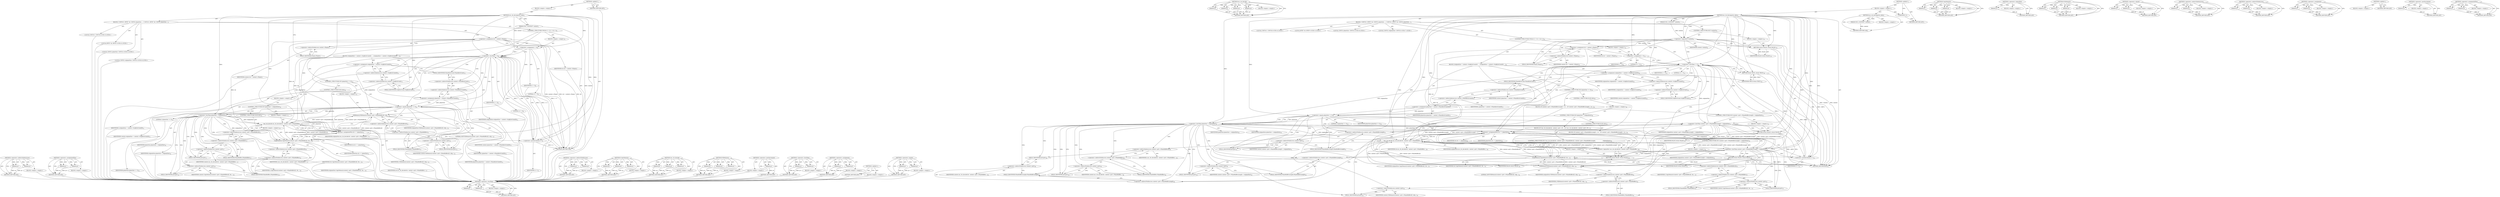 digraph "&lt;operator&gt;.assignmentPlus" {
vulnerable_136 [label=<(METHOD,&lt;operator&gt;.indirectIndexAccess)>];
vulnerable_137 [label=<(PARAM,p1)>];
vulnerable_138 [label=<(PARAM,p2)>];
vulnerable_139 [label=<(BLOCK,&lt;empty&gt;,&lt;empty&gt;)>];
vulnerable_140 [label=<(METHOD_RETURN,ANY)>];
vulnerable_164 [label=<(METHOD,&lt;operator&gt;.assignmentPlus)>];
vulnerable_165 [label=<(PARAM,p1)>];
vulnerable_166 [label=<(PARAM,p2)>];
vulnerable_167 [label=<(BLOCK,&lt;empty&gt;,&lt;empty&gt;)>];
vulnerable_168 [label=<(METHOD_RETURN,ANY)>];
vulnerable_6 [label=<(METHOD,&lt;global&gt;)<SUB>1</SUB>>];
vulnerable_7 [label=<(BLOCK,&lt;empty&gt;,&lt;empty&gt;)<SUB>1</SUB>>];
vulnerable_8 [label=<(METHOD,nsc_rle_decompress_data)<SUB>1</SUB>>];
vulnerable_9 [label=<(PARAM,NSC_CONTEXT* context)<SUB>1</SUB>>];
vulnerable_10 [label=<(BLOCK,{
 	UINT16 i;
 	BYTE* rle;
 	UINT32 planeSize;
...,{
 	UINT16 i;
 	BYTE* rle;
 	UINT32 planeSize;
...)<SUB>2</SUB>>];
vulnerable_11 [label="<(LOCAL,UINT16 i: UINT16)<SUB>3</SUB>>"];
vulnerable_12 [label="<(LOCAL,BYTE* rle: BYTE*)<SUB>4</SUB>>"];
vulnerable_13 [label="<(LOCAL,UINT32 planeSize: UINT32)<SUB>5</SUB>>"];
vulnerable_14 [label="<(LOCAL,UINT32 originalSize: UINT32)<SUB>6</SUB>>"];
vulnerable_15 [label=<(&lt;operator&gt;.assignment,rle = context-&gt;Planes)<SUB>7</SUB>>];
vulnerable_16 [label=<(IDENTIFIER,rle,rle = context-&gt;Planes)<SUB>7</SUB>>];
vulnerable_17 [label=<(&lt;operator&gt;.indirectFieldAccess,context-&gt;Planes)<SUB>7</SUB>>];
vulnerable_18 [label=<(IDENTIFIER,context,rle = context-&gt;Planes)<SUB>7</SUB>>];
vulnerable_19 [label=<(FIELD_IDENTIFIER,Planes,Planes)<SUB>7</SUB>>];
vulnerable_20 [label=<(CONTROL_STRUCTURE,FOR,for (i = 0;i &lt; 4;i++))<SUB>9</SUB>>];
vulnerable_21 [label=<(BLOCK,&lt;empty&gt;,&lt;empty&gt;)<SUB>9</SUB>>];
vulnerable_22 [label=<(&lt;operator&gt;.assignment,i = 0)<SUB>9</SUB>>];
vulnerable_23 [label=<(IDENTIFIER,i,i = 0)<SUB>9</SUB>>];
vulnerable_24 [label=<(LITERAL,0,i = 0)<SUB>9</SUB>>];
vulnerable_25 [label=<(&lt;operator&gt;.lessThan,i &lt; 4)<SUB>9</SUB>>];
vulnerable_26 [label=<(IDENTIFIER,i,i &lt; 4)<SUB>9</SUB>>];
vulnerable_27 [label=<(LITERAL,4,i &lt; 4)<SUB>9</SUB>>];
vulnerable_28 [label=<(&lt;operator&gt;.postIncrement,i++)<SUB>9</SUB>>];
vulnerable_29 [label=<(IDENTIFIER,i,i++)<SUB>9</SUB>>];
vulnerable_30 [label=<(BLOCK,{
		originalSize = context-&gt;OrgByteCount[i];
 	...,{
		originalSize = context-&gt;OrgByteCount[i];
 	...)<SUB>10</SUB>>];
vulnerable_31 [label=<(&lt;operator&gt;.assignment,originalSize = context-&gt;OrgByteCount[i])<SUB>11</SUB>>];
vulnerable_32 [label=<(IDENTIFIER,originalSize,originalSize = context-&gt;OrgByteCount[i])<SUB>11</SUB>>];
vulnerable_33 [label=<(&lt;operator&gt;.indirectIndexAccess,context-&gt;OrgByteCount[i])<SUB>11</SUB>>];
vulnerable_34 [label=<(&lt;operator&gt;.indirectFieldAccess,context-&gt;OrgByteCount)<SUB>11</SUB>>];
vulnerable_35 [label=<(IDENTIFIER,context,originalSize = context-&gt;OrgByteCount[i])<SUB>11</SUB>>];
vulnerable_36 [label=<(FIELD_IDENTIFIER,OrgByteCount,OrgByteCount)<SUB>11</SUB>>];
vulnerable_37 [label=<(IDENTIFIER,i,originalSize = context-&gt;OrgByteCount[i])<SUB>11</SUB>>];
vulnerable_38 [label=<(&lt;operator&gt;.assignment,planeSize = context-&gt;PlaneByteCount[i])<SUB>12</SUB>>];
vulnerable_39 [label=<(IDENTIFIER,planeSize,planeSize = context-&gt;PlaneByteCount[i])<SUB>12</SUB>>];
vulnerable_40 [label=<(&lt;operator&gt;.indirectIndexAccess,context-&gt;PlaneByteCount[i])<SUB>12</SUB>>];
vulnerable_41 [label=<(&lt;operator&gt;.indirectFieldAccess,context-&gt;PlaneByteCount)<SUB>12</SUB>>];
vulnerable_42 [label=<(IDENTIFIER,context,planeSize = context-&gt;PlaneByteCount[i])<SUB>12</SUB>>];
vulnerable_43 [label=<(FIELD_IDENTIFIER,PlaneByteCount,PlaneByteCount)<SUB>12</SUB>>];
vulnerable_44 [label=<(IDENTIFIER,i,planeSize = context-&gt;PlaneByteCount[i])<SUB>12</SUB>>];
vulnerable_45 [label=<(CONTROL_STRUCTURE,IF,if (planeSize == 0))<SUB>14</SUB>>];
vulnerable_46 [label=<(&lt;operator&gt;.equals,planeSize == 0)<SUB>14</SUB>>];
vulnerable_47 [label=<(IDENTIFIER,planeSize,planeSize == 0)<SUB>14</SUB>>];
vulnerable_48 [label=<(LITERAL,0,planeSize == 0)<SUB>14</SUB>>];
vulnerable_49 [label=<(BLOCK,&lt;empty&gt;,&lt;empty&gt;)<SUB>15</SUB>>];
vulnerable_50 [label=<(FillMemory,FillMemory(context-&gt;priv-&gt;PlaneBuffers[i], orig...)<SUB>15</SUB>>];
vulnerable_51 [label=<(&lt;operator&gt;.indirectIndexAccess,context-&gt;priv-&gt;PlaneBuffers[i])<SUB>15</SUB>>];
vulnerable_52 [label=<(&lt;operator&gt;.indirectFieldAccess,context-&gt;priv-&gt;PlaneBuffers)<SUB>15</SUB>>];
vulnerable_53 [label=<(&lt;operator&gt;.indirectFieldAccess,context-&gt;priv)<SUB>15</SUB>>];
vulnerable_54 [label=<(IDENTIFIER,context,FillMemory(context-&gt;priv-&gt;PlaneBuffers[i], orig...)<SUB>15</SUB>>];
vulnerable_55 [label=<(FIELD_IDENTIFIER,priv,priv)<SUB>15</SUB>>];
vulnerable_56 [label=<(FIELD_IDENTIFIER,PlaneBuffers,PlaneBuffers)<SUB>15</SUB>>];
vulnerable_57 [label=<(IDENTIFIER,i,FillMemory(context-&gt;priv-&gt;PlaneBuffers[i], orig...)<SUB>15</SUB>>];
vulnerable_58 [label=<(IDENTIFIER,originalSize,FillMemory(context-&gt;priv-&gt;PlaneBuffers[i], orig...)<SUB>15</SUB>>];
vulnerable_59 [label=<(LITERAL,0xFF,FillMemory(context-&gt;priv-&gt;PlaneBuffers[i], orig...)<SUB>15</SUB>>];
vulnerable_60 [label=<(CONTROL_STRUCTURE,ELSE,else)<SUB>16</SUB>>];
vulnerable_61 [label=<(BLOCK,&lt;empty&gt;,&lt;empty&gt;)<SUB>16</SUB>>];
vulnerable_62 [label=<(CONTROL_STRUCTURE,IF,if (planeSize &lt; originalSize))<SUB>16</SUB>>];
vulnerable_63 [label=<(&lt;operator&gt;.lessThan,planeSize &lt; originalSize)<SUB>16</SUB>>];
vulnerable_64 [label=<(IDENTIFIER,planeSize,planeSize &lt; originalSize)<SUB>16</SUB>>];
vulnerable_65 [label=<(IDENTIFIER,originalSize,planeSize &lt; originalSize)<SUB>16</SUB>>];
vulnerable_66 [label=<(BLOCK,&lt;empty&gt;,&lt;empty&gt;)<SUB>17</SUB>>];
vulnerable_67 [label=<(nsc_rle_decode,nsc_rle_decode(rle, context-&gt;priv-&gt;PlaneBuffers...)<SUB>17</SUB>>];
vulnerable_68 [label=<(IDENTIFIER,rle,nsc_rle_decode(rle, context-&gt;priv-&gt;PlaneBuffers...)<SUB>17</SUB>>];
vulnerable_69 [label=<(&lt;operator&gt;.indirectIndexAccess,context-&gt;priv-&gt;PlaneBuffers[i])<SUB>17</SUB>>];
vulnerable_70 [label=<(&lt;operator&gt;.indirectFieldAccess,context-&gt;priv-&gt;PlaneBuffers)<SUB>17</SUB>>];
vulnerable_71 [label=<(&lt;operator&gt;.indirectFieldAccess,context-&gt;priv)<SUB>17</SUB>>];
vulnerable_72 [label=<(IDENTIFIER,context,nsc_rle_decode(rle, context-&gt;priv-&gt;PlaneBuffers...)<SUB>17</SUB>>];
vulnerable_73 [label=<(FIELD_IDENTIFIER,priv,priv)<SUB>17</SUB>>];
vulnerable_74 [label=<(FIELD_IDENTIFIER,PlaneBuffers,PlaneBuffers)<SUB>17</SUB>>];
vulnerable_75 [label=<(IDENTIFIER,i,nsc_rle_decode(rle, context-&gt;priv-&gt;PlaneBuffers...)<SUB>17</SUB>>];
vulnerable_76 [label=<(IDENTIFIER,originalSize,nsc_rle_decode(rle, context-&gt;priv-&gt;PlaneBuffers...)<SUB>17</SUB>>];
vulnerable_77 [label=<(CONTROL_STRUCTURE,ELSE,else)<SUB>19</SUB>>];
vulnerable_78 [label=<(BLOCK,&lt;empty&gt;,&lt;empty&gt;)<SUB>19</SUB>>];
vulnerable_79 [label=<(CopyMemory,CopyMemory(context-&gt;priv-&gt;PlaneBuffers[i], rle,...)<SUB>19</SUB>>];
vulnerable_80 [label=<(&lt;operator&gt;.indirectIndexAccess,context-&gt;priv-&gt;PlaneBuffers[i])<SUB>19</SUB>>];
vulnerable_81 [label=<(&lt;operator&gt;.indirectFieldAccess,context-&gt;priv-&gt;PlaneBuffers)<SUB>19</SUB>>];
vulnerable_82 [label=<(&lt;operator&gt;.indirectFieldAccess,context-&gt;priv)<SUB>19</SUB>>];
vulnerable_83 [label=<(IDENTIFIER,context,CopyMemory(context-&gt;priv-&gt;PlaneBuffers[i], rle,...)<SUB>19</SUB>>];
vulnerable_84 [label=<(FIELD_IDENTIFIER,priv,priv)<SUB>19</SUB>>];
vulnerable_85 [label=<(FIELD_IDENTIFIER,PlaneBuffers,PlaneBuffers)<SUB>19</SUB>>];
vulnerable_86 [label=<(IDENTIFIER,i,CopyMemory(context-&gt;priv-&gt;PlaneBuffers[i], rle,...)<SUB>19</SUB>>];
vulnerable_87 [label=<(IDENTIFIER,rle,CopyMemory(context-&gt;priv-&gt;PlaneBuffers[i], rle,...)<SUB>19</SUB>>];
vulnerable_88 [label=<(IDENTIFIER,originalSize,CopyMemory(context-&gt;priv-&gt;PlaneBuffers[i], rle,...)<SUB>19</SUB>>];
vulnerable_89 [label=<(&lt;operator&gt;.assignmentPlus,rle += planeSize)<SUB>21</SUB>>];
vulnerable_90 [label=<(IDENTIFIER,rle,rle += planeSize)<SUB>21</SUB>>];
vulnerable_91 [label=<(IDENTIFIER,planeSize,rle += planeSize)<SUB>21</SUB>>];
vulnerable_92 [label=<(METHOD_RETURN,void)<SUB>1</SUB>>];
vulnerable_94 [label=<(METHOD_RETURN,ANY)<SUB>1</SUB>>];
vulnerable_122 [label=<(METHOD,&lt;operator&gt;.indirectFieldAccess)>];
vulnerable_123 [label=<(PARAM,p1)>];
vulnerable_124 [label=<(PARAM,p2)>];
vulnerable_125 [label=<(BLOCK,&lt;empty&gt;,&lt;empty&gt;)>];
vulnerable_126 [label=<(METHOD_RETURN,ANY)>];
vulnerable_158 [label=<(METHOD,CopyMemory)>];
vulnerable_159 [label=<(PARAM,p1)>];
vulnerable_160 [label=<(PARAM,p2)>];
vulnerable_161 [label=<(PARAM,p3)>];
vulnerable_162 [label=<(BLOCK,&lt;empty&gt;,&lt;empty&gt;)>];
vulnerable_163 [label=<(METHOD_RETURN,ANY)>];
vulnerable_152 [label=<(METHOD,nsc_rle_decode)>];
vulnerable_153 [label=<(PARAM,p1)>];
vulnerable_154 [label=<(PARAM,p2)>];
vulnerable_155 [label=<(PARAM,p3)>];
vulnerable_156 [label=<(BLOCK,&lt;empty&gt;,&lt;empty&gt;)>];
vulnerable_157 [label=<(METHOD_RETURN,ANY)>];
vulnerable_146 [label=<(METHOD,FillMemory)>];
vulnerable_147 [label=<(PARAM,p1)>];
vulnerable_148 [label=<(PARAM,p2)>];
vulnerable_149 [label=<(PARAM,p3)>];
vulnerable_150 [label=<(BLOCK,&lt;empty&gt;,&lt;empty&gt;)>];
vulnerable_151 [label=<(METHOD_RETURN,ANY)>];
vulnerable_132 [label=<(METHOD,&lt;operator&gt;.postIncrement)>];
vulnerable_133 [label=<(PARAM,p1)>];
vulnerable_134 [label=<(BLOCK,&lt;empty&gt;,&lt;empty&gt;)>];
vulnerable_135 [label=<(METHOD_RETURN,ANY)>];
vulnerable_127 [label=<(METHOD,&lt;operator&gt;.lessThan)>];
vulnerable_128 [label=<(PARAM,p1)>];
vulnerable_129 [label=<(PARAM,p2)>];
vulnerable_130 [label=<(BLOCK,&lt;empty&gt;,&lt;empty&gt;)>];
vulnerable_131 [label=<(METHOD_RETURN,ANY)>];
vulnerable_117 [label=<(METHOD,&lt;operator&gt;.assignment)>];
vulnerable_118 [label=<(PARAM,p1)>];
vulnerable_119 [label=<(PARAM,p2)>];
vulnerable_120 [label=<(BLOCK,&lt;empty&gt;,&lt;empty&gt;)>];
vulnerable_121 [label=<(METHOD_RETURN,ANY)>];
vulnerable_111 [label=<(METHOD,&lt;global&gt;)<SUB>1</SUB>>];
vulnerable_112 [label=<(BLOCK,&lt;empty&gt;,&lt;empty&gt;)>];
vulnerable_113 [label=<(METHOD_RETURN,ANY)>];
vulnerable_141 [label=<(METHOD,&lt;operator&gt;.equals)>];
vulnerable_142 [label=<(PARAM,p1)>];
vulnerable_143 [label=<(PARAM,p2)>];
vulnerable_144 [label=<(BLOCK,&lt;empty&gt;,&lt;empty&gt;)>];
vulnerable_145 [label=<(METHOD_RETURN,ANY)>];
fixed_179 [label=<(METHOD,&lt;operator&gt;.lessThan)>];
fixed_180 [label=<(PARAM,p1)>];
fixed_181 [label=<(PARAM,p2)>];
fixed_182 [label=<(BLOCK,&lt;empty&gt;,&lt;empty&gt;)>];
fixed_183 [label=<(METHOD_RETURN,ANY)>];
fixed_204 [label=<(METHOD,nsc_rle_decode)>];
fixed_205 [label=<(PARAM,p1)>];
fixed_206 [label=<(PARAM,p2)>];
fixed_207 [label=<(PARAM,p3)>];
fixed_208 [label=<(PARAM,p4)>];
fixed_209 [label=<(BLOCK,&lt;empty&gt;,&lt;empty&gt;)>];
fixed_210 [label=<(METHOD_RETURN,ANY)>];
fixed_6 [label=<(METHOD,&lt;global&gt;)<SUB>1</SUB>>];
fixed_7 [label=<(BLOCK,&lt;empty&gt;,&lt;empty&gt;)<SUB>1</SUB>>];
fixed_8 [label=<(METHOD,nsc_rle_decompress_data)<SUB>1</SUB>>];
fixed_9 [label=<(PARAM,NSC_CONTEXT* context)<SUB>1</SUB>>];
fixed_10 [label=<(BLOCK,&lt;empty&gt;,&lt;empty&gt;)>];
fixed_11 [label=<(METHOD_RETURN,void)<SUB>1</SUB>>];
fixed_13 [label=<(UNKNOWN,),))<SUB>1</SUB>>];
fixed_14 [label=<(METHOD,nsc_rle_decompress_data)<SUB>2</SUB>>];
fixed_15 [label=<(PARAM,NSC_CONTEXT* context)<SUB>2</SUB>>];
fixed_16 [label=<(BLOCK,{
 	UINT16 i;
 	BYTE* rle;
 	UINT32 planeSize;
...,{
 	UINT16 i;
 	BYTE* rle;
 	UINT32 planeSize;
...)<SUB>3</SUB>>];
fixed_17 [label="<(LOCAL,UINT16 i: UINT16)<SUB>4</SUB>>"];
fixed_18 [label="<(LOCAL,BYTE* rle: BYTE*)<SUB>5</SUB>>"];
fixed_19 [label="<(LOCAL,UINT32 planeSize: UINT32)<SUB>6</SUB>>"];
fixed_20 [label="<(LOCAL,UINT32 originalSize: UINT32)<SUB>7</SUB>>"];
fixed_21 [label=<(CONTROL_STRUCTURE,IF,if (!context))<SUB>9</SUB>>];
fixed_22 [label=<(&lt;operator&gt;.logicalNot,!context)<SUB>9</SUB>>];
fixed_23 [label=<(IDENTIFIER,context,!context)<SUB>9</SUB>>];
fixed_24 [label=<(BLOCK,&lt;empty&gt;,&lt;empty&gt;)<SUB>10</SUB>>];
fixed_25 [label=<(RETURN,return FALSE;,return FALSE;)<SUB>10</SUB>>];
fixed_26 [label=<(IDENTIFIER,FALSE,return FALSE;)<SUB>10</SUB>>];
fixed_27 [label=<(&lt;operator&gt;.assignment,rle = context-&gt;Planes)<SUB>12</SUB>>];
fixed_28 [label=<(IDENTIFIER,rle,rle = context-&gt;Planes)<SUB>12</SUB>>];
fixed_29 [label=<(&lt;operator&gt;.indirectFieldAccess,context-&gt;Planes)<SUB>12</SUB>>];
fixed_30 [label=<(IDENTIFIER,context,rle = context-&gt;Planes)<SUB>12</SUB>>];
fixed_31 [label=<(FIELD_IDENTIFIER,Planes,Planes)<SUB>12</SUB>>];
fixed_32 [label=<(CONTROL_STRUCTURE,FOR,for (i = 0;i &lt; 4;i++))<SUB>14</SUB>>];
fixed_33 [label=<(BLOCK,&lt;empty&gt;,&lt;empty&gt;)<SUB>14</SUB>>];
fixed_34 [label=<(&lt;operator&gt;.assignment,i = 0)<SUB>14</SUB>>];
fixed_35 [label=<(IDENTIFIER,i,i = 0)<SUB>14</SUB>>];
fixed_36 [label=<(LITERAL,0,i = 0)<SUB>14</SUB>>];
fixed_37 [label=<(&lt;operator&gt;.lessThan,i &lt; 4)<SUB>14</SUB>>];
fixed_38 [label=<(IDENTIFIER,i,i &lt; 4)<SUB>14</SUB>>];
fixed_39 [label=<(LITERAL,4,i &lt; 4)<SUB>14</SUB>>];
fixed_40 [label=<(&lt;operator&gt;.postIncrement,i++)<SUB>14</SUB>>];
fixed_41 [label=<(IDENTIFIER,i,i++)<SUB>14</SUB>>];
fixed_42 [label=<(BLOCK,{
		originalSize = context-&gt;OrgByteCount[i];
 	...,{
		originalSize = context-&gt;OrgByteCount[i];
 	...)<SUB>15</SUB>>];
fixed_43 [label=<(&lt;operator&gt;.assignment,originalSize = context-&gt;OrgByteCount[i])<SUB>16</SUB>>];
fixed_44 [label=<(IDENTIFIER,originalSize,originalSize = context-&gt;OrgByteCount[i])<SUB>16</SUB>>];
fixed_45 [label=<(&lt;operator&gt;.indirectIndexAccess,context-&gt;OrgByteCount[i])<SUB>16</SUB>>];
fixed_46 [label=<(&lt;operator&gt;.indirectFieldAccess,context-&gt;OrgByteCount)<SUB>16</SUB>>];
fixed_47 [label=<(IDENTIFIER,context,originalSize = context-&gt;OrgByteCount[i])<SUB>16</SUB>>];
fixed_48 [label=<(FIELD_IDENTIFIER,OrgByteCount,OrgByteCount)<SUB>16</SUB>>];
fixed_49 [label=<(IDENTIFIER,i,originalSize = context-&gt;OrgByteCount[i])<SUB>16</SUB>>];
fixed_50 [label=<(&lt;operator&gt;.assignment,planeSize = context-&gt;PlaneByteCount[i])<SUB>17</SUB>>];
fixed_51 [label=<(IDENTIFIER,planeSize,planeSize = context-&gt;PlaneByteCount[i])<SUB>17</SUB>>];
fixed_52 [label=<(&lt;operator&gt;.indirectIndexAccess,context-&gt;PlaneByteCount[i])<SUB>17</SUB>>];
fixed_53 [label=<(&lt;operator&gt;.indirectFieldAccess,context-&gt;PlaneByteCount)<SUB>17</SUB>>];
fixed_54 [label=<(IDENTIFIER,context,planeSize = context-&gt;PlaneByteCount[i])<SUB>17</SUB>>];
fixed_55 [label=<(FIELD_IDENTIFIER,PlaneByteCount,PlaneByteCount)<SUB>17</SUB>>];
fixed_56 [label=<(IDENTIFIER,i,planeSize = context-&gt;PlaneByteCount[i])<SUB>17</SUB>>];
fixed_57 [label=<(CONTROL_STRUCTURE,IF,if (planeSize == 0))<SUB>19</SUB>>];
fixed_58 [label=<(&lt;operator&gt;.equals,planeSize == 0)<SUB>19</SUB>>];
fixed_59 [label=<(IDENTIFIER,planeSize,planeSize == 0)<SUB>19</SUB>>];
fixed_60 [label=<(LITERAL,0,planeSize == 0)<SUB>19</SUB>>];
fixed_61 [label=<(BLOCK,{
			if (context-&gt;priv-&gt;PlaneBuffersLength &lt; or...,{
			if (context-&gt;priv-&gt;PlaneBuffersLength &lt; or...)<SUB>20</SUB>>];
fixed_62 [label=<(CONTROL_STRUCTURE,IF,if (context-&gt;priv-&gt;PlaneBuffersLength &lt; originalSize))<SUB>21</SUB>>];
fixed_63 [label=<(&lt;operator&gt;.lessThan,context-&gt;priv-&gt;PlaneBuffersLength &lt; originalSize)<SUB>21</SUB>>];
fixed_64 [label=<(&lt;operator&gt;.indirectFieldAccess,context-&gt;priv-&gt;PlaneBuffersLength)<SUB>21</SUB>>];
fixed_65 [label=<(&lt;operator&gt;.indirectFieldAccess,context-&gt;priv)<SUB>21</SUB>>];
fixed_66 [label=<(IDENTIFIER,context,context-&gt;priv-&gt;PlaneBuffersLength &lt; originalSize)<SUB>21</SUB>>];
fixed_67 [label=<(FIELD_IDENTIFIER,priv,priv)<SUB>21</SUB>>];
fixed_68 [label=<(FIELD_IDENTIFIER,PlaneBuffersLength,PlaneBuffersLength)<SUB>21</SUB>>];
fixed_69 [label=<(IDENTIFIER,originalSize,context-&gt;priv-&gt;PlaneBuffersLength &lt; originalSize)<SUB>21</SUB>>];
fixed_70 [label=<(BLOCK,&lt;empty&gt;,&lt;empty&gt;)<SUB>22</SUB>>];
fixed_71 [label=<(RETURN,return FALSE;,return FALSE;)<SUB>22</SUB>>];
fixed_72 [label=<(IDENTIFIER,FALSE,return FALSE;)<SUB>22</SUB>>];
fixed_73 [label=<(FillMemory,FillMemory(context-&gt;priv-&gt;PlaneBuffers[i], orig...)<SUB>24</SUB>>];
fixed_74 [label=<(&lt;operator&gt;.indirectIndexAccess,context-&gt;priv-&gt;PlaneBuffers[i])<SUB>24</SUB>>];
fixed_75 [label=<(&lt;operator&gt;.indirectFieldAccess,context-&gt;priv-&gt;PlaneBuffers)<SUB>24</SUB>>];
fixed_76 [label=<(&lt;operator&gt;.indirectFieldAccess,context-&gt;priv)<SUB>24</SUB>>];
fixed_77 [label=<(IDENTIFIER,context,FillMemory(context-&gt;priv-&gt;PlaneBuffers[i], orig...)<SUB>24</SUB>>];
fixed_78 [label=<(FIELD_IDENTIFIER,priv,priv)<SUB>24</SUB>>];
fixed_79 [label=<(FIELD_IDENTIFIER,PlaneBuffers,PlaneBuffers)<SUB>24</SUB>>];
fixed_80 [label=<(IDENTIFIER,i,FillMemory(context-&gt;priv-&gt;PlaneBuffers[i], orig...)<SUB>24</SUB>>];
fixed_81 [label=<(IDENTIFIER,originalSize,FillMemory(context-&gt;priv-&gt;PlaneBuffers[i], orig...)<SUB>24</SUB>>];
fixed_82 [label=<(LITERAL,0xFF,FillMemory(context-&gt;priv-&gt;PlaneBuffers[i], orig...)<SUB>24</SUB>>];
fixed_83 [label=<(CONTROL_STRUCTURE,ELSE,else)<SUB>26</SUB>>];
fixed_84 [label=<(BLOCK,&lt;empty&gt;,&lt;empty&gt;)<SUB>26</SUB>>];
fixed_85 [label=<(CONTROL_STRUCTURE,IF,if (planeSize &lt; originalSize))<SUB>26</SUB>>];
fixed_86 [label=<(&lt;operator&gt;.lessThan,planeSize &lt; originalSize)<SUB>26</SUB>>];
fixed_87 [label=<(IDENTIFIER,planeSize,planeSize &lt; originalSize)<SUB>26</SUB>>];
fixed_88 [label=<(IDENTIFIER,originalSize,planeSize &lt; originalSize)<SUB>26</SUB>>];
fixed_89 [label=<(BLOCK,{
			if (!nsc_rle_decode(rle, context-&gt;priv-&gt;Pl...,{
			if (!nsc_rle_decode(rle, context-&gt;priv-&gt;Pl...)<SUB>27</SUB>>];
fixed_90 [label=<(CONTROL_STRUCTURE,IF,if (!nsc_rle_decode(rle, context-&gt;priv-&gt;PlaneBuffers[i], context-&gt;priv-&gt;PlaneBuffersLength,
			                    originalSize)))<SUB>28</SUB>>];
fixed_91 [label=<(&lt;operator&gt;.logicalNot,!nsc_rle_decode(rle, context-&gt;priv-&gt;PlaneBuffer...)<SUB>28</SUB>>];
fixed_92 [label=<(nsc_rle_decode,nsc_rle_decode(rle, context-&gt;priv-&gt;PlaneBuffers...)<SUB>28</SUB>>];
fixed_93 [label=<(IDENTIFIER,rle,nsc_rle_decode(rle, context-&gt;priv-&gt;PlaneBuffers...)<SUB>28</SUB>>];
fixed_94 [label=<(&lt;operator&gt;.indirectIndexAccess,context-&gt;priv-&gt;PlaneBuffers[i])<SUB>28</SUB>>];
fixed_95 [label=<(&lt;operator&gt;.indirectFieldAccess,context-&gt;priv-&gt;PlaneBuffers)<SUB>28</SUB>>];
fixed_96 [label=<(&lt;operator&gt;.indirectFieldAccess,context-&gt;priv)<SUB>28</SUB>>];
fixed_97 [label=<(IDENTIFIER,context,nsc_rle_decode(rle, context-&gt;priv-&gt;PlaneBuffers...)<SUB>28</SUB>>];
fixed_98 [label=<(FIELD_IDENTIFIER,priv,priv)<SUB>28</SUB>>];
fixed_99 [label=<(FIELD_IDENTIFIER,PlaneBuffers,PlaneBuffers)<SUB>28</SUB>>];
fixed_100 [label=<(IDENTIFIER,i,nsc_rle_decode(rle, context-&gt;priv-&gt;PlaneBuffers...)<SUB>28</SUB>>];
fixed_101 [label=<(&lt;operator&gt;.indirectFieldAccess,context-&gt;priv-&gt;PlaneBuffersLength)<SUB>28</SUB>>];
fixed_102 [label=<(&lt;operator&gt;.indirectFieldAccess,context-&gt;priv)<SUB>28</SUB>>];
fixed_103 [label=<(IDENTIFIER,context,nsc_rle_decode(rle, context-&gt;priv-&gt;PlaneBuffers...)<SUB>28</SUB>>];
fixed_104 [label=<(FIELD_IDENTIFIER,priv,priv)<SUB>28</SUB>>];
fixed_105 [label=<(FIELD_IDENTIFIER,PlaneBuffersLength,PlaneBuffersLength)<SUB>28</SUB>>];
fixed_106 [label=<(IDENTIFIER,originalSize,nsc_rle_decode(rle, context-&gt;priv-&gt;PlaneBuffers...)<SUB>29</SUB>>];
fixed_107 [label=<(BLOCK,&lt;empty&gt;,&lt;empty&gt;)<SUB>30</SUB>>];
fixed_108 [label=<(RETURN,return FALSE;,return FALSE;)<SUB>30</SUB>>];
fixed_109 [label=<(IDENTIFIER,FALSE,return FALSE;)<SUB>30</SUB>>];
fixed_110 [label=<(CONTROL_STRUCTURE,ELSE,else)<SUB>33</SUB>>];
fixed_111 [label=<(BLOCK,{
			if (context-&gt;priv-&gt;PlaneBuffersLength &lt; or...,{
			if (context-&gt;priv-&gt;PlaneBuffersLength &lt; or...)<SUB>33</SUB>>];
fixed_112 [label=<(CONTROL_STRUCTURE,IF,if (context-&gt;priv-&gt;PlaneBuffersLength &lt; originalSize))<SUB>34</SUB>>];
fixed_113 [label=<(&lt;operator&gt;.lessThan,context-&gt;priv-&gt;PlaneBuffersLength &lt; originalSize)<SUB>34</SUB>>];
fixed_114 [label=<(&lt;operator&gt;.indirectFieldAccess,context-&gt;priv-&gt;PlaneBuffersLength)<SUB>34</SUB>>];
fixed_115 [label=<(&lt;operator&gt;.indirectFieldAccess,context-&gt;priv)<SUB>34</SUB>>];
fixed_116 [label=<(IDENTIFIER,context,context-&gt;priv-&gt;PlaneBuffersLength &lt; originalSize)<SUB>34</SUB>>];
fixed_117 [label=<(FIELD_IDENTIFIER,priv,priv)<SUB>34</SUB>>];
fixed_118 [label=<(FIELD_IDENTIFIER,PlaneBuffersLength,PlaneBuffersLength)<SUB>34</SUB>>];
fixed_119 [label=<(IDENTIFIER,originalSize,context-&gt;priv-&gt;PlaneBuffersLength &lt; originalSize)<SUB>34</SUB>>];
fixed_120 [label=<(BLOCK,&lt;empty&gt;,&lt;empty&gt;)<SUB>35</SUB>>];
fixed_121 [label=<(RETURN,return FALSE;,return FALSE;)<SUB>35</SUB>>];
fixed_122 [label=<(IDENTIFIER,FALSE,return FALSE;)<SUB>35</SUB>>];
fixed_123 [label=<(CopyMemory,CopyMemory(context-&gt;priv-&gt;PlaneBuffers[i], rle,...)<SUB>37</SUB>>];
fixed_124 [label=<(&lt;operator&gt;.indirectIndexAccess,context-&gt;priv-&gt;PlaneBuffers[i])<SUB>37</SUB>>];
fixed_125 [label=<(&lt;operator&gt;.indirectFieldAccess,context-&gt;priv-&gt;PlaneBuffers)<SUB>37</SUB>>];
fixed_126 [label=<(&lt;operator&gt;.indirectFieldAccess,context-&gt;priv)<SUB>37</SUB>>];
fixed_127 [label=<(IDENTIFIER,context,CopyMemory(context-&gt;priv-&gt;PlaneBuffers[i], rle,...)<SUB>37</SUB>>];
fixed_128 [label=<(FIELD_IDENTIFIER,priv,priv)<SUB>37</SUB>>];
fixed_129 [label=<(FIELD_IDENTIFIER,PlaneBuffers,PlaneBuffers)<SUB>37</SUB>>];
fixed_130 [label=<(IDENTIFIER,i,CopyMemory(context-&gt;priv-&gt;PlaneBuffers[i], rle,...)<SUB>37</SUB>>];
fixed_131 [label=<(IDENTIFIER,rle,CopyMemory(context-&gt;priv-&gt;PlaneBuffers[i], rle,...)<SUB>37</SUB>>];
fixed_132 [label=<(IDENTIFIER,originalSize,CopyMemory(context-&gt;priv-&gt;PlaneBuffers[i], rle,...)<SUB>37</SUB>>];
fixed_133 [label=<(&lt;operator&gt;.assignmentPlus,rle += planeSize)<SUB>40</SUB>>];
fixed_134 [label=<(IDENTIFIER,rle,rle += planeSize)<SUB>40</SUB>>];
fixed_135 [label=<(IDENTIFIER,planeSize,rle += planeSize)<SUB>40</SUB>>];
fixed_136 [label=<(RETURN,return TRUE;,return TRUE;)<SUB>43</SUB>>];
fixed_137 [label=<(IDENTIFIER,TRUE,return TRUE;)<SUB>43</SUB>>];
fixed_138 [label=<(METHOD_RETURN,BOOL)<SUB>2</SUB>>];
fixed_140 [label=<(METHOD_RETURN,ANY)<SUB>1</SUB>>];
fixed_211 [label=<(METHOD,CopyMemory)>];
fixed_212 [label=<(PARAM,p1)>];
fixed_213 [label=<(PARAM,p2)>];
fixed_214 [label=<(PARAM,p3)>];
fixed_215 [label=<(BLOCK,&lt;empty&gt;,&lt;empty&gt;)>];
fixed_216 [label=<(METHOD_RETURN,ANY)>];
fixed_165 [label=<(METHOD,&lt;operator&gt;.logicalNot)>];
fixed_166 [label=<(PARAM,p1)>];
fixed_167 [label=<(BLOCK,&lt;empty&gt;,&lt;empty&gt;)>];
fixed_168 [label=<(METHOD_RETURN,ANY)>];
fixed_198 [label=<(METHOD,FillMemory)>];
fixed_199 [label=<(PARAM,p1)>];
fixed_200 [label=<(PARAM,p2)>];
fixed_201 [label=<(PARAM,p3)>];
fixed_202 [label=<(BLOCK,&lt;empty&gt;,&lt;empty&gt;)>];
fixed_203 [label=<(METHOD_RETURN,ANY)>];
fixed_193 [label=<(METHOD,&lt;operator&gt;.equals)>];
fixed_194 [label=<(PARAM,p1)>];
fixed_195 [label=<(PARAM,p2)>];
fixed_196 [label=<(BLOCK,&lt;empty&gt;,&lt;empty&gt;)>];
fixed_197 [label=<(METHOD_RETURN,ANY)>];
fixed_188 [label=<(METHOD,&lt;operator&gt;.indirectIndexAccess)>];
fixed_189 [label=<(PARAM,p1)>];
fixed_190 [label=<(PARAM,p2)>];
fixed_191 [label=<(BLOCK,&lt;empty&gt;,&lt;empty&gt;)>];
fixed_192 [label=<(METHOD_RETURN,ANY)>];
fixed_174 [label=<(METHOD,&lt;operator&gt;.indirectFieldAccess)>];
fixed_175 [label=<(PARAM,p1)>];
fixed_176 [label=<(PARAM,p2)>];
fixed_177 [label=<(BLOCK,&lt;empty&gt;,&lt;empty&gt;)>];
fixed_178 [label=<(METHOD_RETURN,ANY)>];
fixed_169 [label=<(METHOD,&lt;operator&gt;.assignment)>];
fixed_170 [label=<(PARAM,p1)>];
fixed_171 [label=<(PARAM,p2)>];
fixed_172 [label=<(BLOCK,&lt;empty&gt;,&lt;empty&gt;)>];
fixed_173 [label=<(METHOD_RETURN,ANY)>];
fixed_159 [label=<(METHOD,&lt;global&gt;)<SUB>1</SUB>>];
fixed_160 [label=<(BLOCK,&lt;empty&gt;,&lt;empty&gt;)>];
fixed_161 [label=<(METHOD_RETURN,ANY)>];
fixed_184 [label=<(METHOD,&lt;operator&gt;.postIncrement)>];
fixed_185 [label=<(PARAM,p1)>];
fixed_186 [label=<(BLOCK,&lt;empty&gt;,&lt;empty&gt;)>];
fixed_187 [label=<(METHOD_RETURN,ANY)>];
fixed_217 [label=<(METHOD,&lt;operator&gt;.assignmentPlus)>];
fixed_218 [label=<(PARAM,p1)>];
fixed_219 [label=<(PARAM,p2)>];
fixed_220 [label=<(BLOCK,&lt;empty&gt;,&lt;empty&gt;)>];
fixed_221 [label=<(METHOD_RETURN,ANY)>];
vulnerable_136 -> vulnerable_137  [key=0, label="AST: "];
vulnerable_136 -> vulnerable_137  [key=1, label="DDG: "];
vulnerable_136 -> vulnerable_139  [key=0, label="AST: "];
vulnerable_136 -> vulnerable_138  [key=0, label="AST: "];
vulnerable_136 -> vulnerable_138  [key=1, label="DDG: "];
vulnerable_136 -> vulnerable_140  [key=0, label="AST: "];
vulnerable_136 -> vulnerable_140  [key=1, label="CFG: "];
vulnerable_137 -> vulnerable_140  [key=0, label="DDG: p1"];
vulnerable_138 -> vulnerable_140  [key=0, label="DDG: p2"];
vulnerable_139 -> fixed_179  [key=0];
vulnerable_140 -> fixed_179  [key=0];
vulnerable_164 -> vulnerable_165  [key=0, label="AST: "];
vulnerable_164 -> vulnerable_165  [key=1, label="DDG: "];
vulnerable_164 -> vulnerable_167  [key=0, label="AST: "];
vulnerable_164 -> vulnerable_166  [key=0, label="AST: "];
vulnerable_164 -> vulnerable_166  [key=1, label="DDG: "];
vulnerable_164 -> vulnerable_168  [key=0, label="AST: "];
vulnerable_164 -> vulnerable_168  [key=1, label="CFG: "];
vulnerable_165 -> vulnerable_168  [key=0, label="DDG: p1"];
vulnerable_166 -> vulnerable_168  [key=0, label="DDG: p2"];
vulnerable_167 -> fixed_179  [key=0];
vulnerable_168 -> fixed_179  [key=0];
vulnerable_6 -> vulnerable_7  [key=0, label="AST: "];
vulnerable_6 -> vulnerable_94  [key=0, label="AST: "];
vulnerable_6 -> vulnerable_94  [key=1, label="CFG: "];
vulnerable_7 -> vulnerable_8  [key=0, label="AST: "];
vulnerable_8 -> vulnerable_9  [key=0, label="AST: "];
vulnerable_8 -> vulnerable_9  [key=1, label="DDG: "];
vulnerable_8 -> vulnerable_10  [key=0, label="AST: "];
vulnerable_8 -> vulnerable_92  [key=0, label="AST: "];
vulnerable_8 -> vulnerable_19  [key=0, label="CFG: "];
vulnerable_8 -> vulnerable_22  [key=0, label="DDG: "];
vulnerable_8 -> vulnerable_25  [key=0, label="DDG: "];
vulnerable_8 -> vulnerable_28  [key=0, label="DDG: "];
vulnerable_8 -> vulnerable_89  [key=0, label="DDG: "];
vulnerable_8 -> vulnerable_46  [key=0, label="DDG: "];
vulnerable_8 -> vulnerable_50  [key=0, label="DDG: "];
vulnerable_8 -> vulnerable_63  [key=0, label="DDG: "];
vulnerable_8 -> vulnerable_67  [key=0, label="DDG: "];
vulnerable_8 -> vulnerable_79  [key=0, label="DDG: "];
vulnerable_9 -> vulnerable_92  [key=0, label="DDG: context"];
vulnerable_9 -> vulnerable_15  [key=0, label="DDG: context"];
vulnerable_10 -> vulnerable_11  [key=0, label="AST: "];
vulnerable_10 -> vulnerable_12  [key=0, label="AST: "];
vulnerable_10 -> vulnerable_13  [key=0, label="AST: "];
vulnerable_10 -> vulnerable_14  [key=0, label="AST: "];
vulnerable_10 -> vulnerable_15  [key=0, label="AST: "];
vulnerable_10 -> vulnerable_20  [key=0, label="AST: "];
vulnerable_11 -> fixed_179  [key=0];
vulnerable_12 -> fixed_179  [key=0];
vulnerable_13 -> fixed_179  [key=0];
vulnerable_14 -> fixed_179  [key=0];
vulnerable_15 -> vulnerable_16  [key=0, label="AST: "];
vulnerable_15 -> vulnerable_17  [key=0, label="AST: "];
vulnerable_15 -> vulnerable_22  [key=0, label="CFG: "];
vulnerable_15 -> vulnerable_92  [key=0, label="DDG: rle"];
vulnerable_15 -> vulnerable_92  [key=1, label="DDG: context-&gt;Planes"];
vulnerable_15 -> vulnerable_92  [key=2, label="DDG: rle = context-&gt;Planes"];
vulnerable_15 -> vulnerable_89  [key=0, label="DDG: rle"];
vulnerable_15 -> vulnerable_67  [key=0, label="DDG: rle"];
vulnerable_15 -> vulnerable_79  [key=0, label="DDG: rle"];
vulnerable_16 -> fixed_179  [key=0];
vulnerable_17 -> vulnerable_18  [key=0, label="AST: "];
vulnerable_17 -> vulnerable_19  [key=0, label="AST: "];
vulnerable_17 -> vulnerable_15  [key=0, label="CFG: "];
vulnerable_18 -> fixed_179  [key=0];
vulnerable_19 -> vulnerable_17  [key=0, label="CFG: "];
vulnerable_20 -> vulnerable_21  [key=0, label="AST: "];
vulnerable_20 -> vulnerable_25  [key=0, label="AST: "];
vulnerable_20 -> vulnerable_28  [key=0, label="AST: "];
vulnerable_20 -> vulnerable_30  [key=0, label="AST: "];
vulnerable_21 -> vulnerable_22  [key=0, label="AST: "];
vulnerable_22 -> vulnerable_23  [key=0, label="AST: "];
vulnerable_22 -> vulnerable_24  [key=0, label="AST: "];
vulnerable_22 -> vulnerable_25  [key=0, label="CFG: "];
vulnerable_22 -> vulnerable_25  [key=1, label="DDG: i"];
vulnerable_22 -> vulnerable_92  [key=0, label="DDG: i = 0"];
vulnerable_23 -> fixed_179  [key=0];
vulnerable_24 -> fixed_179  [key=0];
vulnerable_25 -> vulnerable_26  [key=0, label="AST: "];
vulnerable_25 -> vulnerable_27  [key=0, label="AST: "];
vulnerable_25 -> vulnerable_92  [key=0, label="CFG: "];
vulnerable_25 -> vulnerable_92  [key=1, label="DDG: i"];
vulnerable_25 -> vulnerable_92  [key=2, label="DDG: i &lt; 4"];
vulnerable_25 -> vulnerable_36  [key=0, label="CFG: "];
vulnerable_25 -> vulnerable_36  [key=1, label="CDG: "];
vulnerable_25 -> vulnerable_28  [key=0, label="DDG: i"];
vulnerable_25 -> vulnerable_28  [key=1, label="CDG: "];
vulnerable_25 -> vulnerable_34  [key=0, label="CDG: "];
vulnerable_25 -> vulnerable_89  [key=0, label="CDG: "];
vulnerable_25 -> vulnerable_46  [key=0, label="CDG: "];
vulnerable_25 -> vulnerable_38  [key=0, label="CDG: "];
vulnerable_25 -> vulnerable_25  [key=0, label="CDG: "];
vulnerable_25 -> vulnerable_40  [key=0, label="CDG: "];
vulnerable_25 -> vulnerable_43  [key=0, label="CDG: "];
vulnerable_25 -> vulnerable_33  [key=0, label="CDG: "];
vulnerable_25 -> vulnerable_41  [key=0, label="CDG: "];
vulnerable_25 -> vulnerable_31  [key=0, label="CDG: "];
vulnerable_26 -> fixed_179  [key=0];
vulnerable_27 -> fixed_179  [key=0];
vulnerable_28 -> vulnerable_29  [key=0, label="AST: "];
vulnerable_28 -> vulnerable_25  [key=0, label="CFG: "];
vulnerable_28 -> vulnerable_25  [key=1, label="DDG: i"];
vulnerable_28 -> vulnerable_92  [key=0, label="DDG: i++"];
vulnerable_29 -> fixed_179  [key=0];
vulnerable_30 -> vulnerable_31  [key=0, label="AST: "];
vulnerable_30 -> vulnerable_38  [key=0, label="AST: "];
vulnerable_30 -> vulnerable_45  [key=0, label="AST: "];
vulnerable_30 -> vulnerable_89  [key=0, label="AST: "];
vulnerable_31 -> vulnerable_32  [key=0, label="AST: "];
vulnerable_31 -> vulnerable_33  [key=0, label="AST: "];
vulnerable_31 -> vulnerable_43  [key=0, label="CFG: "];
vulnerable_31 -> vulnerable_50  [key=0, label="DDG: originalSize"];
vulnerable_31 -> vulnerable_63  [key=0, label="DDG: originalSize"];
vulnerable_32 -> fixed_179  [key=0];
vulnerable_33 -> vulnerable_34  [key=0, label="AST: "];
vulnerable_33 -> vulnerable_37  [key=0, label="AST: "];
vulnerable_33 -> vulnerable_31  [key=0, label="CFG: "];
vulnerable_34 -> vulnerable_35  [key=0, label="AST: "];
vulnerable_34 -> vulnerable_36  [key=0, label="AST: "];
vulnerable_34 -> vulnerable_33  [key=0, label="CFG: "];
vulnerable_35 -> fixed_179  [key=0];
vulnerable_36 -> vulnerable_34  [key=0, label="CFG: "];
vulnerable_37 -> fixed_179  [key=0];
vulnerable_38 -> vulnerable_39  [key=0, label="AST: "];
vulnerable_38 -> vulnerable_40  [key=0, label="AST: "];
vulnerable_38 -> vulnerable_46  [key=0, label="CFG: "];
vulnerable_38 -> vulnerable_46  [key=1, label="DDG: planeSize"];
vulnerable_39 -> fixed_179  [key=0];
vulnerable_40 -> vulnerable_41  [key=0, label="AST: "];
vulnerable_40 -> vulnerable_44  [key=0, label="AST: "];
vulnerable_40 -> vulnerable_38  [key=0, label="CFG: "];
vulnerable_41 -> vulnerable_42  [key=0, label="AST: "];
vulnerable_41 -> vulnerable_43  [key=0, label="AST: "];
vulnerable_41 -> vulnerable_40  [key=0, label="CFG: "];
vulnerable_42 -> fixed_179  [key=0];
vulnerable_43 -> vulnerable_41  [key=0, label="CFG: "];
vulnerable_44 -> fixed_179  [key=0];
vulnerable_45 -> vulnerable_46  [key=0, label="AST: "];
vulnerable_45 -> vulnerable_49  [key=0, label="AST: "];
vulnerable_45 -> vulnerable_60  [key=0, label="AST: "];
vulnerable_46 -> vulnerable_47  [key=0, label="AST: "];
vulnerable_46 -> vulnerable_48  [key=0, label="AST: "];
vulnerable_46 -> vulnerable_55  [key=0, label="CFG: "];
vulnerable_46 -> vulnerable_55  [key=1, label="CDG: "];
vulnerable_46 -> vulnerable_63  [key=0, label="CFG: "];
vulnerable_46 -> vulnerable_63  [key=1, label="DDG: planeSize"];
vulnerable_46 -> vulnerable_63  [key=2, label="CDG: "];
vulnerable_46 -> vulnerable_89  [key=0, label="DDG: planeSize"];
vulnerable_46 -> vulnerable_51  [key=0, label="CDG: "];
vulnerable_46 -> vulnerable_52  [key=0, label="CDG: "];
vulnerable_46 -> vulnerable_56  [key=0, label="CDG: "];
vulnerable_46 -> vulnerable_50  [key=0, label="CDG: "];
vulnerable_46 -> vulnerable_53  [key=0, label="CDG: "];
vulnerable_47 -> fixed_179  [key=0];
vulnerable_48 -> fixed_179  [key=0];
vulnerable_49 -> vulnerable_50  [key=0, label="AST: "];
vulnerable_50 -> vulnerable_51  [key=0, label="AST: "];
vulnerable_50 -> vulnerable_58  [key=0, label="AST: "];
vulnerable_50 -> vulnerable_59  [key=0, label="AST: "];
vulnerable_50 -> vulnerable_89  [key=0, label="CFG: "];
vulnerable_50 -> vulnerable_67  [key=0, label="DDG: context-&gt;priv-&gt;PlaneBuffers[i]"];
vulnerable_50 -> vulnerable_79  [key=0, label="DDG: context-&gt;priv-&gt;PlaneBuffers[i]"];
vulnerable_51 -> vulnerable_52  [key=0, label="AST: "];
vulnerable_51 -> vulnerable_57  [key=0, label="AST: "];
vulnerable_51 -> vulnerable_50  [key=0, label="CFG: "];
vulnerable_52 -> vulnerable_53  [key=0, label="AST: "];
vulnerable_52 -> vulnerable_56  [key=0, label="AST: "];
vulnerable_52 -> vulnerable_51  [key=0, label="CFG: "];
vulnerable_53 -> vulnerable_54  [key=0, label="AST: "];
vulnerable_53 -> vulnerable_55  [key=0, label="AST: "];
vulnerable_53 -> vulnerable_56  [key=0, label="CFG: "];
vulnerable_54 -> fixed_179  [key=0];
vulnerable_55 -> vulnerable_53  [key=0, label="CFG: "];
vulnerable_56 -> vulnerable_52  [key=0, label="CFG: "];
vulnerable_57 -> fixed_179  [key=0];
vulnerable_58 -> fixed_179  [key=0];
vulnerable_59 -> fixed_179  [key=0];
vulnerable_60 -> vulnerable_61  [key=0, label="AST: "];
vulnerable_61 -> vulnerable_62  [key=0, label="AST: "];
vulnerable_62 -> vulnerable_63  [key=0, label="AST: "];
vulnerable_62 -> vulnerable_66  [key=0, label="AST: "];
vulnerable_62 -> vulnerable_77  [key=0, label="AST: "];
vulnerable_63 -> vulnerable_64  [key=0, label="AST: "];
vulnerable_63 -> vulnerable_65  [key=0, label="AST: "];
vulnerable_63 -> vulnerable_73  [key=0, label="CFG: "];
vulnerable_63 -> vulnerable_73  [key=1, label="CDG: "];
vulnerable_63 -> vulnerable_84  [key=0, label="CFG: "];
vulnerable_63 -> vulnerable_84  [key=1, label="CDG: "];
vulnerable_63 -> vulnerable_89  [key=0, label="DDG: planeSize"];
vulnerable_63 -> vulnerable_67  [key=0, label="DDG: originalSize"];
vulnerable_63 -> vulnerable_67  [key=1, label="CDG: "];
vulnerable_63 -> vulnerable_79  [key=0, label="DDG: originalSize"];
vulnerable_63 -> vulnerable_79  [key=1, label="CDG: "];
vulnerable_63 -> vulnerable_81  [key=0, label="CDG: "];
vulnerable_63 -> vulnerable_85  [key=0, label="CDG: "];
vulnerable_63 -> vulnerable_69  [key=0, label="CDG: "];
vulnerable_63 -> vulnerable_74  [key=0, label="CDG: "];
vulnerable_63 -> vulnerable_82  [key=0, label="CDG: "];
vulnerable_63 -> vulnerable_80  [key=0, label="CDG: "];
vulnerable_63 -> vulnerable_71  [key=0, label="CDG: "];
vulnerable_63 -> vulnerable_70  [key=0, label="CDG: "];
vulnerable_64 -> fixed_179  [key=0];
vulnerable_65 -> fixed_179  [key=0];
vulnerable_66 -> vulnerable_67  [key=0, label="AST: "];
vulnerable_67 -> vulnerable_68  [key=0, label="AST: "];
vulnerable_67 -> vulnerable_69  [key=0, label="AST: "];
vulnerable_67 -> vulnerable_76  [key=0, label="AST: "];
vulnerable_67 -> vulnerable_89  [key=0, label="CFG: "];
vulnerable_67 -> vulnerable_89  [key=1, label="DDG: rle"];
vulnerable_67 -> vulnerable_50  [key=0, label="DDG: context-&gt;priv-&gt;PlaneBuffers[i]"];
vulnerable_67 -> vulnerable_79  [key=0, label="DDG: context-&gt;priv-&gt;PlaneBuffers[i]"];
vulnerable_68 -> fixed_179  [key=0];
vulnerable_69 -> vulnerable_70  [key=0, label="AST: "];
vulnerable_69 -> vulnerable_75  [key=0, label="AST: "];
vulnerable_69 -> vulnerable_67  [key=0, label="CFG: "];
vulnerable_70 -> vulnerable_71  [key=0, label="AST: "];
vulnerable_70 -> vulnerable_74  [key=0, label="AST: "];
vulnerable_70 -> vulnerable_69  [key=0, label="CFG: "];
vulnerable_71 -> vulnerable_72  [key=0, label="AST: "];
vulnerable_71 -> vulnerable_73  [key=0, label="AST: "];
vulnerable_71 -> vulnerable_74  [key=0, label="CFG: "];
vulnerable_72 -> fixed_179  [key=0];
vulnerable_73 -> vulnerable_71  [key=0, label="CFG: "];
vulnerable_74 -> vulnerable_70  [key=0, label="CFG: "];
vulnerable_75 -> fixed_179  [key=0];
vulnerable_76 -> fixed_179  [key=0];
vulnerable_77 -> vulnerable_78  [key=0, label="AST: "];
vulnerable_78 -> vulnerable_79  [key=0, label="AST: "];
vulnerable_79 -> vulnerable_80  [key=0, label="AST: "];
vulnerable_79 -> vulnerable_87  [key=0, label="AST: "];
vulnerable_79 -> vulnerable_88  [key=0, label="AST: "];
vulnerable_79 -> vulnerable_89  [key=0, label="CFG: "];
vulnerable_79 -> vulnerable_89  [key=1, label="DDG: rle"];
vulnerable_79 -> vulnerable_50  [key=0, label="DDG: context-&gt;priv-&gt;PlaneBuffers[i]"];
vulnerable_79 -> vulnerable_67  [key=0, label="DDG: context-&gt;priv-&gt;PlaneBuffers[i]"];
vulnerable_80 -> vulnerable_81  [key=0, label="AST: "];
vulnerable_80 -> vulnerable_86  [key=0, label="AST: "];
vulnerable_80 -> vulnerable_79  [key=0, label="CFG: "];
vulnerable_81 -> vulnerable_82  [key=0, label="AST: "];
vulnerable_81 -> vulnerable_85  [key=0, label="AST: "];
vulnerable_81 -> vulnerable_80  [key=0, label="CFG: "];
vulnerable_82 -> vulnerable_83  [key=0, label="AST: "];
vulnerable_82 -> vulnerable_84  [key=0, label="AST: "];
vulnerable_82 -> vulnerable_85  [key=0, label="CFG: "];
vulnerable_83 -> fixed_179  [key=0];
vulnerable_84 -> vulnerable_82  [key=0, label="CFG: "];
vulnerable_85 -> vulnerable_81  [key=0, label="CFG: "];
vulnerable_86 -> fixed_179  [key=0];
vulnerable_87 -> fixed_179  [key=0];
vulnerable_88 -> fixed_179  [key=0];
vulnerable_89 -> vulnerable_90  [key=0, label="AST: "];
vulnerable_89 -> vulnerable_91  [key=0, label="AST: "];
vulnerable_89 -> vulnerable_28  [key=0, label="CFG: "];
vulnerable_89 -> vulnerable_67  [key=0, label="DDG: rle"];
vulnerable_89 -> vulnerable_79  [key=0, label="DDG: rle"];
vulnerable_90 -> fixed_179  [key=0];
vulnerable_91 -> fixed_179  [key=0];
vulnerable_92 -> fixed_179  [key=0];
vulnerable_94 -> fixed_179  [key=0];
vulnerable_122 -> vulnerable_123  [key=0, label="AST: "];
vulnerable_122 -> vulnerable_123  [key=1, label="DDG: "];
vulnerable_122 -> vulnerable_125  [key=0, label="AST: "];
vulnerable_122 -> vulnerable_124  [key=0, label="AST: "];
vulnerable_122 -> vulnerable_124  [key=1, label="DDG: "];
vulnerable_122 -> vulnerable_126  [key=0, label="AST: "];
vulnerable_122 -> vulnerable_126  [key=1, label="CFG: "];
vulnerable_123 -> vulnerable_126  [key=0, label="DDG: p1"];
vulnerable_124 -> vulnerable_126  [key=0, label="DDG: p2"];
vulnerable_125 -> fixed_179  [key=0];
vulnerable_126 -> fixed_179  [key=0];
vulnerable_158 -> vulnerable_159  [key=0, label="AST: "];
vulnerable_158 -> vulnerable_159  [key=1, label="DDG: "];
vulnerable_158 -> vulnerable_162  [key=0, label="AST: "];
vulnerable_158 -> vulnerable_160  [key=0, label="AST: "];
vulnerable_158 -> vulnerable_160  [key=1, label="DDG: "];
vulnerable_158 -> vulnerable_163  [key=0, label="AST: "];
vulnerable_158 -> vulnerable_163  [key=1, label="CFG: "];
vulnerable_158 -> vulnerable_161  [key=0, label="AST: "];
vulnerable_158 -> vulnerable_161  [key=1, label="DDG: "];
vulnerable_159 -> vulnerable_163  [key=0, label="DDG: p1"];
vulnerable_160 -> vulnerable_163  [key=0, label="DDG: p2"];
vulnerable_161 -> vulnerable_163  [key=0, label="DDG: p3"];
vulnerable_162 -> fixed_179  [key=0];
vulnerable_163 -> fixed_179  [key=0];
vulnerable_152 -> vulnerable_153  [key=0, label="AST: "];
vulnerable_152 -> vulnerable_153  [key=1, label="DDG: "];
vulnerable_152 -> vulnerable_156  [key=0, label="AST: "];
vulnerable_152 -> vulnerable_154  [key=0, label="AST: "];
vulnerable_152 -> vulnerable_154  [key=1, label="DDG: "];
vulnerable_152 -> vulnerable_157  [key=0, label="AST: "];
vulnerable_152 -> vulnerable_157  [key=1, label="CFG: "];
vulnerable_152 -> vulnerable_155  [key=0, label="AST: "];
vulnerable_152 -> vulnerable_155  [key=1, label="DDG: "];
vulnerable_153 -> vulnerable_157  [key=0, label="DDG: p1"];
vulnerable_154 -> vulnerable_157  [key=0, label="DDG: p2"];
vulnerable_155 -> vulnerable_157  [key=0, label="DDG: p3"];
vulnerable_156 -> fixed_179  [key=0];
vulnerable_157 -> fixed_179  [key=0];
vulnerable_146 -> vulnerable_147  [key=0, label="AST: "];
vulnerable_146 -> vulnerable_147  [key=1, label="DDG: "];
vulnerable_146 -> vulnerable_150  [key=0, label="AST: "];
vulnerable_146 -> vulnerable_148  [key=0, label="AST: "];
vulnerable_146 -> vulnerable_148  [key=1, label="DDG: "];
vulnerable_146 -> vulnerable_151  [key=0, label="AST: "];
vulnerable_146 -> vulnerable_151  [key=1, label="CFG: "];
vulnerable_146 -> vulnerable_149  [key=0, label="AST: "];
vulnerable_146 -> vulnerable_149  [key=1, label="DDG: "];
vulnerable_147 -> vulnerable_151  [key=0, label="DDG: p1"];
vulnerable_148 -> vulnerable_151  [key=0, label="DDG: p2"];
vulnerable_149 -> vulnerable_151  [key=0, label="DDG: p3"];
vulnerable_150 -> fixed_179  [key=0];
vulnerable_151 -> fixed_179  [key=0];
vulnerable_132 -> vulnerable_133  [key=0, label="AST: "];
vulnerable_132 -> vulnerable_133  [key=1, label="DDG: "];
vulnerable_132 -> vulnerable_134  [key=0, label="AST: "];
vulnerable_132 -> vulnerable_135  [key=0, label="AST: "];
vulnerable_132 -> vulnerable_135  [key=1, label="CFG: "];
vulnerable_133 -> vulnerable_135  [key=0, label="DDG: p1"];
vulnerable_134 -> fixed_179  [key=0];
vulnerable_135 -> fixed_179  [key=0];
vulnerable_127 -> vulnerable_128  [key=0, label="AST: "];
vulnerable_127 -> vulnerable_128  [key=1, label="DDG: "];
vulnerable_127 -> vulnerable_130  [key=0, label="AST: "];
vulnerable_127 -> vulnerable_129  [key=0, label="AST: "];
vulnerable_127 -> vulnerable_129  [key=1, label="DDG: "];
vulnerable_127 -> vulnerable_131  [key=0, label="AST: "];
vulnerable_127 -> vulnerable_131  [key=1, label="CFG: "];
vulnerable_128 -> vulnerable_131  [key=0, label="DDG: p1"];
vulnerable_129 -> vulnerable_131  [key=0, label="DDG: p2"];
vulnerable_130 -> fixed_179  [key=0];
vulnerable_131 -> fixed_179  [key=0];
vulnerable_117 -> vulnerable_118  [key=0, label="AST: "];
vulnerable_117 -> vulnerable_118  [key=1, label="DDG: "];
vulnerable_117 -> vulnerable_120  [key=0, label="AST: "];
vulnerable_117 -> vulnerable_119  [key=0, label="AST: "];
vulnerable_117 -> vulnerable_119  [key=1, label="DDG: "];
vulnerable_117 -> vulnerable_121  [key=0, label="AST: "];
vulnerable_117 -> vulnerable_121  [key=1, label="CFG: "];
vulnerable_118 -> vulnerable_121  [key=0, label="DDG: p1"];
vulnerable_119 -> vulnerable_121  [key=0, label="DDG: p2"];
vulnerable_120 -> fixed_179  [key=0];
vulnerable_121 -> fixed_179  [key=0];
vulnerable_111 -> vulnerable_112  [key=0, label="AST: "];
vulnerable_111 -> vulnerable_113  [key=0, label="AST: "];
vulnerable_111 -> vulnerable_113  [key=1, label="CFG: "];
vulnerable_112 -> fixed_179  [key=0];
vulnerable_113 -> fixed_179  [key=0];
vulnerable_141 -> vulnerable_142  [key=0, label="AST: "];
vulnerable_141 -> vulnerable_142  [key=1, label="DDG: "];
vulnerable_141 -> vulnerable_144  [key=0, label="AST: "];
vulnerable_141 -> vulnerable_143  [key=0, label="AST: "];
vulnerable_141 -> vulnerable_143  [key=1, label="DDG: "];
vulnerable_141 -> vulnerable_145  [key=0, label="AST: "];
vulnerable_141 -> vulnerable_145  [key=1, label="CFG: "];
vulnerable_142 -> vulnerable_145  [key=0, label="DDG: p1"];
vulnerable_143 -> vulnerable_145  [key=0, label="DDG: p2"];
vulnerable_144 -> fixed_179  [key=0];
vulnerable_145 -> fixed_179  [key=0];
fixed_179 -> fixed_180  [key=0, label="AST: "];
fixed_179 -> fixed_180  [key=1, label="DDG: "];
fixed_179 -> fixed_182  [key=0, label="AST: "];
fixed_179 -> fixed_181  [key=0, label="AST: "];
fixed_179 -> fixed_181  [key=1, label="DDG: "];
fixed_179 -> fixed_183  [key=0, label="AST: "];
fixed_179 -> fixed_183  [key=1, label="CFG: "];
fixed_180 -> fixed_183  [key=0, label="DDG: p1"];
fixed_181 -> fixed_183  [key=0, label="DDG: p2"];
fixed_204 -> fixed_205  [key=0, label="AST: "];
fixed_204 -> fixed_205  [key=1, label="DDG: "];
fixed_204 -> fixed_209  [key=0, label="AST: "];
fixed_204 -> fixed_206  [key=0, label="AST: "];
fixed_204 -> fixed_206  [key=1, label="DDG: "];
fixed_204 -> fixed_210  [key=0, label="AST: "];
fixed_204 -> fixed_210  [key=1, label="CFG: "];
fixed_204 -> fixed_207  [key=0, label="AST: "];
fixed_204 -> fixed_207  [key=1, label="DDG: "];
fixed_204 -> fixed_208  [key=0, label="AST: "];
fixed_204 -> fixed_208  [key=1, label="DDG: "];
fixed_205 -> fixed_210  [key=0, label="DDG: p1"];
fixed_206 -> fixed_210  [key=0, label="DDG: p2"];
fixed_207 -> fixed_210  [key=0, label="DDG: p3"];
fixed_208 -> fixed_210  [key=0, label="DDG: p4"];
fixed_6 -> fixed_7  [key=0, label="AST: "];
fixed_6 -> fixed_140  [key=0, label="AST: "];
fixed_6 -> fixed_13  [key=0, label="CFG: "];
fixed_7 -> fixed_8  [key=0, label="AST: "];
fixed_7 -> fixed_13  [key=0, label="AST: "];
fixed_7 -> fixed_14  [key=0, label="AST: "];
fixed_8 -> fixed_9  [key=0, label="AST: "];
fixed_8 -> fixed_9  [key=1, label="DDG: "];
fixed_8 -> fixed_10  [key=0, label="AST: "];
fixed_8 -> fixed_11  [key=0, label="AST: "];
fixed_8 -> fixed_11  [key=1, label="CFG: "];
fixed_9 -> fixed_11  [key=0, label="DDG: context"];
fixed_13 -> fixed_140  [key=0, label="CFG: "];
fixed_14 -> fixed_15  [key=0, label="AST: "];
fixed_14 -> fixed_15  [key=1, label="DDG: "];
fixed_14 -> fixed_16  [key=0, label="AST: "];
fixed_14 -> fixed_138  [key=0, label="AST: "];
fixed_14 -> fixed_22  [key=0, label="CFG: "];
fixed_14 -> fixed_22  [key=1, label="DDG: "];
fixed_14 -> fixed_136  [key=0, label="DDG: "];
fixed_14 -> fixed_137  [key=0, label="DDG: "];
fixed_14 -> fixed_25  [key=0, label="DDG: "];
fixed_14 -> fixed_34  [key=0, label="DDG: "];
fixed_14 -> fixed_37  [key=0, label="DDG: "];
fixed_14 -> fixed_40  [key=0, label="DDG: "];
fixed_14 -> fixed_133  [key=0, label="DDG: "];
fixed_14 -> fixed_26  [key=0, label="DDG: "];
fixed_14 -> fixed_58  [key=0, label="DDG: "];
fixed_14 -> fixed_73  [key=0, label="DDG: "];
fixed_14 -> fixed_63  [key=0, label="DDG: "];
fixed_14 -> fixed_71  [key=0, label="DDG: "];
fixed_14 -> fixed_72  [key=0, label="DDG: "];
fixed_14 -> fixed_86  [key=0, label="DDG: "];
fixed_14 -> fixed_108  [key=0, label="DDG: "];
fixed_14 -> fixed_123  [key=0, label="DDG: "];
fixed_14 -> fixed_92  [key=0, label="DDG: "];
fixed_14 -> fixed_109  [key=0, label="DDG: "];
fixed_14 -> fixed_113  [key=0, label="DDG: "];
fixed_14 -> fixed_121  [key=0, label="DDG: "];
fixed_14 -> fixed_122  [key=0, label="DDG: "];
fixed_15 -> fixed_22  [key=0, label="DDG: context"];
fixed_16 -> fixed_17  [key=0, label="AST: "];
fixed_16 -> fixed_18  [key=0, label="AST: "];
fixed_16 -> fixed_19  [key=0, label="AST: "];
fixed_16 -> fixed_20  [key=0, label="AST: "];
fixed_16 -> fixed_21  [key=0, label="AST: "];
fixed_16 -> fixed_27  [key=0, label="AST: "];
fixed_16 -> fixed_32  [key=0, label="AST: "];
fixed_16 -> fixed_136  [key=0, label="AST: "];
fixed_21 -> fixed_22  [key=0, label="AST: "];
fixed_21 -> fixed_24  [key=0, label="AST: "];
fixed_22 -> fixed_23  [key=0, label="AST: "];
fixed_22 -> fixed_25  [key=0, label="CFG: "];
fixed_22 -> fixed_25  [key=1, label="CDG: "];
fixed_22 -> fixed_31  [key=0, label="CFG: "];
fixed_22 -> fixed_31  [key=1, label="CDG: "];
fixed_22 -> fixed_138  [key=0, label="DDG: context"];
fixed_22 -> fixed_138  [key=1, label="DDG: !context"];
fixed_22 -> fixed_27  [key=0, label="DDG: context"];
fixed_22 -> fixed_27  [key=1, label="CDG: "];
fixed_22 -> fixed_34  [key=0, label="CDG: "];
fixed_22 -> fixed_37  [key=0, label="CDG: "];
fixed_22 -> fixed_29  [key=0, label="CDG: "];
fixed_24 -> fixed_25  [key=0, label="AST: "];
fixed_25 -> fixed_26  [key=0, label="AST: "];
fixed_25 -> fixed_138  [key=0, label="CFG: "];
fixed_25 -> fixed_138  [key=1, label="DDG: &lt;RET&gt;"];
fixed_26 -> fixed_25  [key=0, label="DDG: FALSE"];
fixed_27 -> fixed_28  [key=0, label="AST: "];
fixed_27 -> fixed_29  [key=0, label="AST: "];
fixed_27 -> fixed_34  [key=0, label="CFG: "];
fixed_27 -> fixed_133  [key=0, label="DDG: rle"];
fixed_27 -> fixed_123  [key=0, label="DDG: rle"];
fixed_27 -> fixed_92  [key=0, label="DDG: rle"];
fixed_29 -> fixed_30  [key=0, label="AST: "];
fixed_29 -> fixed_31  [key=0, label="AST: "];
fixed_29 -> fixed_27  [key=0, label="CFG: "];
fixed_31 -> fixed_29  [key=0, label="CFG: "];
fixed_32 -> fixed_33  [key=0, label="AST: "];
fixed_32 -> fixed_37  [key=0, label="AST: "];
fixed_32 -> fixed_40  [key=0, label="AST: "];
fixed_32 -> fixed_42  [key=0, label="AST: "];
fixed_33 -> fixed_34  [key=0, label="AST: "];
fixed_34 -> fixed_35  [key=0, label="AST: "];
fixed_34 -> fixed_36  [key=0, label="AST: "];
fixed_34 -> fixed_37  [key=0, label="CFG: "];
fixed_34 -> fixed_37  [key=1, label="DDG: i"];
fixed_37 -> fixed_38  [key=0, label="AST: "];
fixed_37 -> fixed_39  [key=0, label="AST: "];
fixed_37 -> fixed_48  [key=0, label="CFG: "];
fixed_37 -> fixed_48  [key=1, label="CDG: "];
fixed_37 -> fixed_136  [key=0, label="CFG: "];
fixed_37 -> fixed_136  [key=1, label="CDG: "];
fixed_37 -> fixed_40  [key=0, label="DDG: i"];
fixed_37 -> fixed_52  [key=0, label="CDG: "];
fixed_37 -> fixed_50  [key=0, label="CDG: "];
fixed_37 -> fixed_43  [key=0, label="CDG: "];
fixed_37 -> fixed_58  [key=0, label="CDG: "];
fixed_37 -> fixed_46  [key=0, label="CDG: "];
fixed_37 -> fixed_45  [key=0, label="CDG: "];
fixed_37 -> fixed_53  [key=0, label="CDG: "];
fixed_37 -> fixed_55  [key=0, label="CDG: "];
fixed_40 -> fixed_41  [key=0, label="AST: "];
fixed_40 -> fixed_37  [key=0, label="CFG: "];
fixed_40 -> fixed_37  [key=1, label="DDG: i"];
fixed_42 -> fixed_43  [key=0, label="AST: "];
fixed_42 -> fixed_50  [key=0, label="AST: "];
fixed_42 -> fixed_57  [key=0, label="AST: "];
fixed_42 -> fixed_133  [key=0, label="AST: "];
fixed_43 -> fixed_44  [key=0, label="AST: "];
fixed_43 -> fixed_45  [key=0, label="AST: "];
fixed_43 -> fixed_55  [key=0, label="CFG: "];
fixed_43 -> fixed_63  [key=0, label="DDG: originalSize"];
fixed_43 -> fixed_86  [key=0, label="DDG: originalSize"];
fixed_45 -> fixed_46  [key=0, label="AST: "];
fixed_45 -> fixed_49  [key=0, label="AST: "];
fixed_45 -> fixed_43  [key=0, label="CFG: "];
fixed_46 -> fixed_47  [key=0, label="AST: "];
fixed_46 -> fixed_48  [key=0, label="AST: "];
fixed_46 -> fixed_45  [key=0, label="CFG: "];
fixed_48 -> fixed_46  [key=0, label="CFG: "];
fixed_50 -> fixed_51  [key=0, label="AST: "];
fixed_50 -> fixed_52  [key=0, label="AST: "];
fixed_50 -> fixed_58  [key=0, label="CFG: "];
fixed_50 -> fixed_58  [key=1, label="DDG: planeSize"];
fixed_52 -> fixed_53  [key=0, label="AST: "];
fixed_52 -> fixed_56  [key=0, label="AST: "];
fixed_52 -> fixed_50  [key=0, label="CFG: "];
fixed_53 -> fixed_54  [key=0, label="AST: "];
fixed_53 -> fixed_55  [key=0, label="AST: "];
fixed_53 -> fixed_52  [key=0, label="CFG: "];
fixed_55 -> fixed_53  [key=0, label="CFG: "];
fixed_57 -> fixed_58  [key=0, label="AST: "];
fixed_57 -> fixed_61  [key=0, label="AST: "];
fixed_57 -> fixed_83  [key=0, label="AST: "];
fixed_58 -> fixed_59  [key=0, label="AST: "];
fixed_58 -> fixed_60  [key=0, label="AST: "];
fixed_58 -> fixed_67  [key=0, label="CFG: "];
fixed_58 -> fixed_67  [key=1, label="CDG: "];
fixed_58 -> fixed_86  [key=0, label="CFG: "];
fixed_58 -> fixed_86  [key=1, label="DDG: planeSize"];
fixed_58 -> fixed_86  [key=2, label="CDG: "];
fixed_58 -> fixed_133  [key=0, label="DDG: planeSize"];
fixed_58 -> fixed_68  [key=0, label="CDG: "];
fixed_58 -> fixed_64  [key=0, label="CDG: "];
fixed_58 -> fixed_65  [key=0, label="CDG: "];
fixed_58 -> fixed_63  [key=0, label="CDG: "];
fixed_61 -> fixed_62  [key=0, label="AST: "];
fixed_61 -> fixed_73  [key=0, label="AST: "];
fixed_62 -> fixed_63  [key=0, label="AST: "];
fixed_62 -> fixed_70  [key=0, label="AST: "];
fixed_63 -> fixed_64  [key=0, label="AST: "];
fixed_63 -> fixed_69  [key=0, label="AST: "];
fixed_63 -> fixed_71  [key=0, label="CFG: "];
fixed_63 -> fixed_71  [key=1, label="CDG: "];
fixed_63 -> fixed_78  [key=0, label="CFG: "];
fixed_63 -> fixed_78  [key=1, label="CDG: "];
fixed_63 -> fixed_73  [key=0, label="DDG: originalSize"];
fixed_63 -> fixed_73  [key=1, label="CDG: "];
fixed_63 -> fixed_92  [key=0, label="DDG: context-&gt;priv-&gt;PlaneBuffersLength"];
fixed_63 -> fixed_113  [key=0, label="DDG: context-&gt;priv-&gt;PlaneBuffersLength"];
fixed_63 -> fixed_75  [key=0, label="CDG: "];
fixed_63 -> fixed_37  [key=0, label="CDG: "];
fixed_63 -> fixed_74  [key=0, label="CDG: "];
fixed_63 -> fixed_40  [key=0, label="CDG: "];
fixed_63 -> fixed_76  [key=0, label="CDG: "];
fixed_63 -> fixed_79  [key=0, label="CDG: "];
fixed_63 -> fixed_133  [key=0, label="CDG: "];
fixed_64 -> fixed_65  [key=0, label="AST: "];
fixed_64 -> fixed_68  [key=0, label="AST: "];
fixed_64 -> fixed_63  [key=0, label="CFG: "];
fixed_65 -> fixed_66  [key=0, label="AST: "];
fixed_65 -> fixed_67  [key=0, label="AST: "];
fixed_65 -> fixed_68  [key=0, label="CFG: "];
fixed_67 -> fixed_65  [key=0, label="CFG: "];
fixed_68 -> fixed_64  [key=0, label="CFG: "];
fixed_70 -> fixed_71  [key=0, label="AST: "];
fixed_71 -> fixed_72  [key=0, label="AST: "];
fixed_71 -> fixed_138  [key=0, label="CFG: "];
fixed_71 -> fixed_138  [key=1, label="DDG: &lt;RET&gt;"];
fixed_72 -> fixed_71  [key=0, label="DDG: FALSE"];
fixed_73 -> fixed_74  [key=0, label="AST: "];
fixed_73 -> fixed_81  [key=0, label="AST: "];
fixed_73 -> fixed_82  [key=0, label="AST: "];
fixed_73 -> fixed_133  [key=0, label="CFG: "];
fixed_73 -> fixed_123  [key=0, label="DDG: context-&gt;priv-&gt;PlaneBuffers[i]"];
fixed_73 -> fixed_92  [key=0, label="DDG: context-&gt;priv-&gt;PlaneBuffers[i]"];
fixed_74 -> fixed_75  [key=0, label="AST: "];
fixed_74 -> fixed_80  [key=0, label="AST: "];
fixed_74 -> fixed_73  [key=0, label="CFG: "];
fixed_75 -> fixed_76  [key=0, label="AST: "];
fixed_75 -> fixed_79  [key=0, label="AST: "];
fixed_75 -> fixed_74  [key=0, label="CFG: "];
fixed_76 -> fixed_77  [key=0, label="AST: "];
fixed_76 -> fixed_78  [key=0, label="AST: "];
fixed_76 -> fixed_79  [key=0, label="CFG: "];
fixed_78 -> fixed_76  [key=0, label="CFG: "];
fixed_79 -> fixed_75  [key=0, label="CFG: "];
fixed_83 -> fixed_84  [key=0, label="AST: "];
fixed_84 -> fixed_85  [key=0, label="AST: "];
fixed_85 -> fixed_86  [key=0, label="AST: "];
fixed_85 -> fixed_89  [key=0, label="AST: "];
fixed_85 -> fixed_110  [key=0, label="AST: "];
fixed_86 -> fixed_87  [key=0, label="AST: "];
fixed_86 -> fixed_88  [key=0, label="AST: "];
fixed_86 -> fixed_98  [key=0, label="CFG: "];
fixed_86 -> fixed_98  [key=1, label="CDG: "];
fixed_86 -> fixed_117  [key=0, label="CFG: "];
fixed_86 -> fixed_117  [key=1, label="CDG: "];
fixed_86 -> fixed_133  [key=0, label="DDG: planeSize"];
fixed_86 -> fixed_92  [key=0, label="DDG: originalSize"];
fixed_86 -> fixed_92  [key=1, label="CDG: "];
fixed_86 -> fixed_113  [key=0, label="DDG: originalSize"];
fixed_86 -> fixed_113  [key=1, label="CDG: "];
fixed_86 -> fixed_94  [key=0, label="CDG: "];
fixed_86 -> fixed_115  [key=0, label="CDG: "];
fixed_86 -> fixed_96  [key=0, label="CDG: "];
fixed_86 -> fixed_102  [key=0, label="CDG: "];
fixed_86 -> fixed_114  [key=0, label="CDG: "];
fixed_86 -> fixed_104  [key=0, label="CDG: "];
fixed_86 -> fixed_95  [key=0, label="CDG: "];
fixed_86 -> fixed_91  [key=0, label="CDG: "];
fixed_86 -> fixed_101  [key=0, label="CDG: "];
fixed_86 -> fixed_118  [key=0, label="CDG: "];
fixed_86 -> fixed_99  [key=0, label="CDG: "];
fixed_86 -> fixed_105  [key=0, label="CDG: "];
fixed_89 -> fixed_90  [key=0, label="AST: "];
fixed_90 -> fixed_91  [key=0, label="AST: "];
fixed_90 -> fixed_107  [key=0, label="AST: "];
fixed_91 -> fixed_92  [key=0, label="AST: "];
fixed_91 -> fixed_108  [key=0, label="CFG: "];
fixed_91 -> fixed_108  [key=1, label="CDG: "];
fixed_91 -> fixed_133  [key=0, label="CFG: "];
fixed_91 -> fixed_133  [key=1, label="CDG: "];
fixed_91 -> fixed_37  [key=0, label="CDG: "];
fixed_91 -> fixed_40  [key=0, label="CDG: "];
fixed_92 -> fixed_93  [key=0, label="AST: "];
fixed_92 -> fixed_94  [key=0, label="AST: "];
fixed_92 -> fixed_101  [key=0, label="AST: "];
fixed_92 -> fixed_106  [key=0, label="AST: "];
fixed_92 -> fixed_91  [key=0, label="CFG: "];
fixed_92 -> fixed_91  [key=1, label="DDG: rle"];
fixed_92 -> fixed_91  [key=2, label="DDG: context-&gt;priv-&gt;PlaneBuffers[i]"];
fixed_92 -> fixed_91  [key=3, label="DDG: context-&gt;priv-&gt;PlaneBuffersLength"];
fixed_92 -> fixed_91  [key=4, label="DDG: originalSize"];
fixed_92 -> fixed_133  [key=0, label="DDG: rle"];
fixed_92 -> fixed_73  [key=0, label="DDG: context-&gt;priv-&gt;PlaneBuffers[i]"];
fixed_92 -> fixed_63  [key=0, label="DDG: context-&gt;priv-&gt;PlaneBuffersLength"];
fixed_92 -> fixed_123  [key=0, label="DDG: context-&gt;priv-&gt;PlaneBuffers[i]"];
fixed_92 -> fixed_113  [key=0, label="DDG: context-&gt;priv-&gt;PlaneBuffersLength"];
fixed_94 -> fixed_95  [key=0, label="AST: "];
fixed_94 -> fixed_100  [key=0, label="AST: "];
fixed_94 -> fixed_104  [key=0, label="CFG: "];
fixed_95 -> fixed_96  [key=0, label="AST: "];
fixed_95 -> fixed_99  [key=0, label="AST: "];
fixed_95 -> fixed_94  [key=0, label="CFG: "];
fixed_96 -> fixed_97  [key=0, label="AST: "];
fixed_96 -> fixed_98  [key=0, label="AST: "];
fixed_96 -> fixed_99  [key=0, label="CFG: "];
fixed_98 -> fixed_96  [key=0, label="CFG: "];
fixed_99 -> fixed_95  [key=0, label="CFG: "];
fixed_101 -> fixed_102  [key=0, label="AST: "];
fixed_101 -> fixed_105  [key=0, label="AST: "];
fixed_101 -> fixed_92  [key=0, label="CFG: "];
fixed_102 -> fixed_103  [key=0, label="AST: "];
fixed_102 -> fixed_104  [key=0, label="AST: "];
fixed_102 -> fixed_105  [key=0, label="CFG: "];
fixed_104 -> fixed_102  [key=0, label="CFG: "];
fixed_105 -> fixed_101  [key=0, label="CFG: "];
fixed_107 -> fixed_108  [key=0, label="AST: "];
fixed_108 -> fixed_109  [key=0, label="AST: "];
fixed_108 -> fixed_138  [key=0, label="CFG: "];
fixed_108 -> fixed_138  [key=1, label="DDG: &lt;RET&gt;"];
fixed_109 -> fixed_108  [key=0, label="DDG: FALSE"];
fixed_110 -> fixed_111  [key=0, label="AST: "];
fixed_111 -> fixed_112  [key=0, label="AST: "];
fixed_111 -> fixed_123  [key=0, label="AST: "];
fixed_112 -> fixed_113  [key=0, label="AST: "];
fixed_112 -> fixed_120  [key=0, label="AST: "];
fixed_113 -> fixed_114  [key=0, label="AST: "];
fixed_113 -> fixed_119  [key=0, label="AST: "];
fixed_113 -> fixed_121  [key=0, label="CFG: "];
fixed_113 -> fixed_121  [key=1, label="CDG: "];
fixed_113 -> fixed_128  [key=0, label="CFG: "];
fixed_113 -> fixed_128  [key=1, label="CDG: "];
fixed_113 -> fixed_63  [key=0, label="DDG: context-&gt;priv-&gt;PlaneBuffersLength"];
fixed_113 -> fixed_123  [key=0, label="DDG: originalSize"];
fixed_113 -> fixed_123  [key=1, label="CDG: "];
fixed_113 -> fixed_92  [key=0, label="DDG: context-&gt;priv-&gt;PlaneBuffersLength"];
fixed_113 -> fixed_37  [key=0, label="CDG: "];
fixed_113 -> fixed_40  [key=0, label="CDG: "];
fixed_113 -> fixed_129  [key=0, label="CDG: "];
fixed_113 -> fixed_126  [key=0, label="CDG: "];
fixed_113 -> fixed_124  [key=0, label="CDG: "];
fixed_113 -> fixed_125  [key=0, label="CDG: "];
fixed_113 -> fixed_133  [key=0, label="CDG: "];
fixed_114 -> fixed_115  [key=0, label="AST: "];
fixed_114 -> fixed_118  [key=0, label="AST: "];
fixed_114 -> fixed_113  [key=0, label="CFG: "];
fixed_115 -> fixed_116  [key=0, label="AST: "];
fixed_115 -> fixed_117  [key=0, label="AST: "];
fixed_115 -> fixed_118  [key=0, label="CFG: "];
fixed_117 -> fixed_115  [key=0, label="CFG: "];
fixed_118 -> fixed_114  [key=0, label="CFG: "];
fixed_120 -> fixed_121  [key=0, label="AST: "];
fixed_121 -> fixed_122  [key=0, label="AST: "];
fixed_121 -> fixed_138  [key=0, label="CFG: "];
fixed_121 -> fixed_138  [key=1, label="DDG: &lt;RET&gt;"];
fixed_122 -> fixed_121  [key=0, label="DDG: FALSE"];
fixed_123 -> fixed_124  [key=0, label="AST: "];
fixed_123 -> fixed_131  [key=0, label="AST: "];
fixed_123 -> fixed_132  [key=0, label="AST: "];
fixed_123 -> fixed_133  [key=0, label="CFG: "];
fixed_123 -> fixed_133  [key=1, label="DDG: rle"];
fixed_123 -> fixed_73  [key=0, label="DDG: context-&gt;priv-&gt;PlaneBuffers[i]"];
fixed_123 -> fixed_92  [key=0, label="DDG: context-&gt;priv-&gt;PlaneBuffers[i]"];
fixed_124 -> fixed_125  [key=0, label="AST: "];
fixed_124 -> fixed_130  [key=0, label="AST: "];
fixed_124 -> fixed_123  [key=0, label="CFG: "];
fixed_125 -> fixed_126  [key=0, label="AST: "];
fixed_125 -> fixed_129  [key=0, label="AST: "];
fixed_125 -> fixed_124  [key=0, label="CFG: "];
fixed_126 -> fixed_127  [key=0, label="AST: "];
fixed_126 -> fixed_128  [key=0, label="AST: "];
fixed_126 -> fixed_129  [key=0, label="CFG: "];
fixed_128 -> fixed_126  [key=0, label="CFG: "];
fixed_129 -> fixed_125  [key=0, label="CFG: "];
fixed_133 -> fixed_134  [key=0, label="AST: "];
fixed_133 -> fixed_135  [key=0, label="AST: "];
fixed_133 -> fixed_40  [key=0, label="CFG: "];
fixed_133 -> fixed_123  [key=0, label="DDG: rle"];
fixed_133 -> fixed_92  [key=0, label="DDG: rle"];
fixed_136 -> fixed_137  [key=0, label="AST: "];
fixed_136 -> fixed_138  [key=0, label="CFG: "];
fixed_136 -> fixed_138  [key=1, label="DDG: &lt;RET&gt;"];
fixed_137 -> fixed_136  [key=0, label="DDG: TRUE"];
fixed_211 -> fixed_212  [key=0, label="AST: "];
fixed_211 -> fixed_212  [key=1, label="DDG: "];
fixed_211 -> fixed_215  [key=0, label="AST: "];
fixed_211 -> fixed_213  [key=0, label="AST: "];
fixed_211 -> fixed_213  [key=1, label="DDG: "];
fixed_211 -> fixed_216  [key=0, label="AST: "];
fixed_211 -> fixed_216  [key=1, label="CFG: "];
fixed_211 -> fixed_214  [key=0, label="AST: "];
fixed_211 -> fixed_214  [key=1, label="DDG: "];
fixed_212 -> fixed_216  [key=0, label="DDG: p1"];
fixed_213 -> fixed_216  [key=0, label="DDG: p2"];
fixed_214 -> fixed_216  [key=0, label="DDG: p3"];
fixed_165 -> fixed_166  [key=0, label="AST: "];
fixed_165 -> fixed_166  [key=1, label="DDG: "];
fixed_165 -> fixed_167  [key=0, label="AST: "];
fixed_165 -> fixed_168  [key=0, label="AST: "];
fixed_165 -> fixed_168  [key=1, label="CFG: "];
fixed_166 -> fixed_168  [key=0, label="DDG: p1"];
fixed_198 -> fixed_199  [key=0, label="AST: "];
fixed_198 -> fixed_199  [key=1, label="DDG: "];
fixed_198 -> fixed_202  [key=0, label="AST: "];
fixed_198 -> fixed_200  [key=0, label="AST: "];
fixed_198 -> fixed_200  [key=1, label="DDG: "];
fixed_198 -> fixed_203  [key=0, label="AST: "];
fixed_198 -> fixed_203  [key=1, label="CFG: "];
fixed_198 -> fixed_201  [key=0, label="AST: "];
fixed_198 -> fixed_201  [key=1, label="DDG: "];
fixed_199 -> fixed_203  [key=0, label="DDG: p1"];
fixed_200 -> fixed_203  [key=0, label="DDG: p2"];
fixed_201 -> fixed_203  [key=0, label="DDG: p3"];
fixed_193 -> fixed_194  [key=0, label="AST: "];
fixed_193 -> fixed_194  [key=1, label="DDG: "];
fixed_193 -> fixed_196  [key=0, label="AST: "];
fixed_193 -> fixed_195  [key=0, label="AST: "];
fixed_193 -> fixed_195  [key=1, label="DDG: "];
fixed_193 -> fixed_197  [key=0, label="AST: "];
fixed_193 -> fixed_197  [key=1, label="CFG: "];
fixed_194 -> fixed_197  [key=0, label="DDG: p1"];
fixed_195 -> fixed_197  [key=0, label="DDG: p2"];
fixed_188 -> fixed_189  [key=0, label="AST: "];
fixed_188 -> fixed_189  [key=1, label="DDG: "];
fixed_188 -> fixed_191  [key=0, label="AST: "];
fixed_188 -> fixed_190  [key=0, label="AST: "];
fixed_188 -> fixed_190  [key=1, label="DDG: "];
fixed_188 -> fixed_192  [key=0, label="AST: "];
fixed_188 -> fixed_192  [key=1, label="CFG: "];
fixed_189 -> fixed_192  [key=0, label="DDG: p1"];
fixed_190 -> fixed_192  [key=0, label="DDG: p2"];
fixed_174 -> fixed_175  [key=0, label="AST: "];
fixed_174 -> fixed_175  [key=1, label="DDG: "];
fixed_174 -> fixed_177  [key=0, label="AST: "];
fixed_174 -> fixed_176  [key=0, label="AST: "];
fixed_174 -> fixed_176  [key=1, label="DDG: "];
fixed_174 -> fixed_178  [key=0, label="AST: "];
fixed_174 -> fixed_178  [key=1, label="CFG: "];
fixed_175 -> fixed_178  [key=0, label="DDG: p1"];
fixed_176 -> fixed_178  [key=0, label="DDG: p2"];
fixed_169 -> fixed_170  [key=0, label="AST: "];
fixed_169 -> fixed_170  [key=1, label="DDG: "];
fixed_169 -> fixed_172  [key=0, label="AST: "];
fixed_169 -> fixed_171  [key=0, label="AST: "];
fixed_169 -> fixed_171  [key=1, label="DDG: "];
fixed_169 -> fixed_173  [key=0, label="AST: "];
fixed_169 -> fixed_173  [key=1, label="CFG: "];
fixed_170 -> fixed_173  [key=0, label="DDG: p1"];
fixed_171 -> fixed_173  [key=0, label="DDG: p2"];
fixed_159 -> fixed_160  [key=0, label="AST: "];
fixed_159 -> fixed_161  [key=0, label="AST: "];
fixed_159 -> fixed_161  [key=1, label="CFG: "];
fixed_184 -> fixed_185  [key=0, label="AST: "];
fixed_184 -> fixed_185  [key=1, label="DDG: "];
fixed_184 -> fixed_186  [key=0, label="AST: "];
fixed_184 -> fixed_187  [key=0, label="AST: "];
fixed_184 -> fixed_187  [key=1, label="CFG: "];
fixed_185 -> fixed_187  [key=0, label="DDG: p1"];
fixed_217 -> fixed_218  [key=0, label="AST: "];
fixed_217 -> fixed_218  [key=1, label="DDG: "];
fixed_217 -> fixed_220  [key=0, label="AST: "];
fixed_217 -> fixed_219  [key=0, label="AST: "];
fixed_217 -> fixed_219  [key=1, label="DDG: "];
fixed_217 -> fixed_221  [key=0, label="AST: "];
fixed_217 -> fixed_221  [key=1, label="CFG: "];
fixed_218 -> fixed_221  [key=0, label="DDG: p1"];
fixed_219 -> fixed_221  [key=0, label="DDG: p2"];
}
